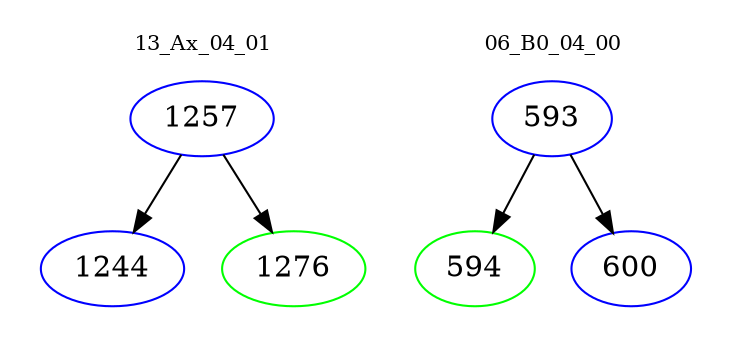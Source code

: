 digraph{
subgraph cluster_0 {
color = white
label = "13_Ax_04_01";
fontsize=10;
T0_1257 [label="1257", color="blue"]
T0_1257 -> T0_1244 [color="black"]
T0_1244 [label="1244", color="blue"]
T0_1257 -> T0_1276 [color="black"]
T0_1276 [label="1276", color="green"]
}
subgraph cluster_1 {
color = white
label = "06_B0_04_00";
fontsize=10;
T1_593 [label="593", color="blue"]
T1_593 -> T1_594 [color="black"]
T1_594 [label="594", color="green"]
T1_593 -> T1_600 [color="black"]
T1_600 [label="600", color="blue"]
}
}
